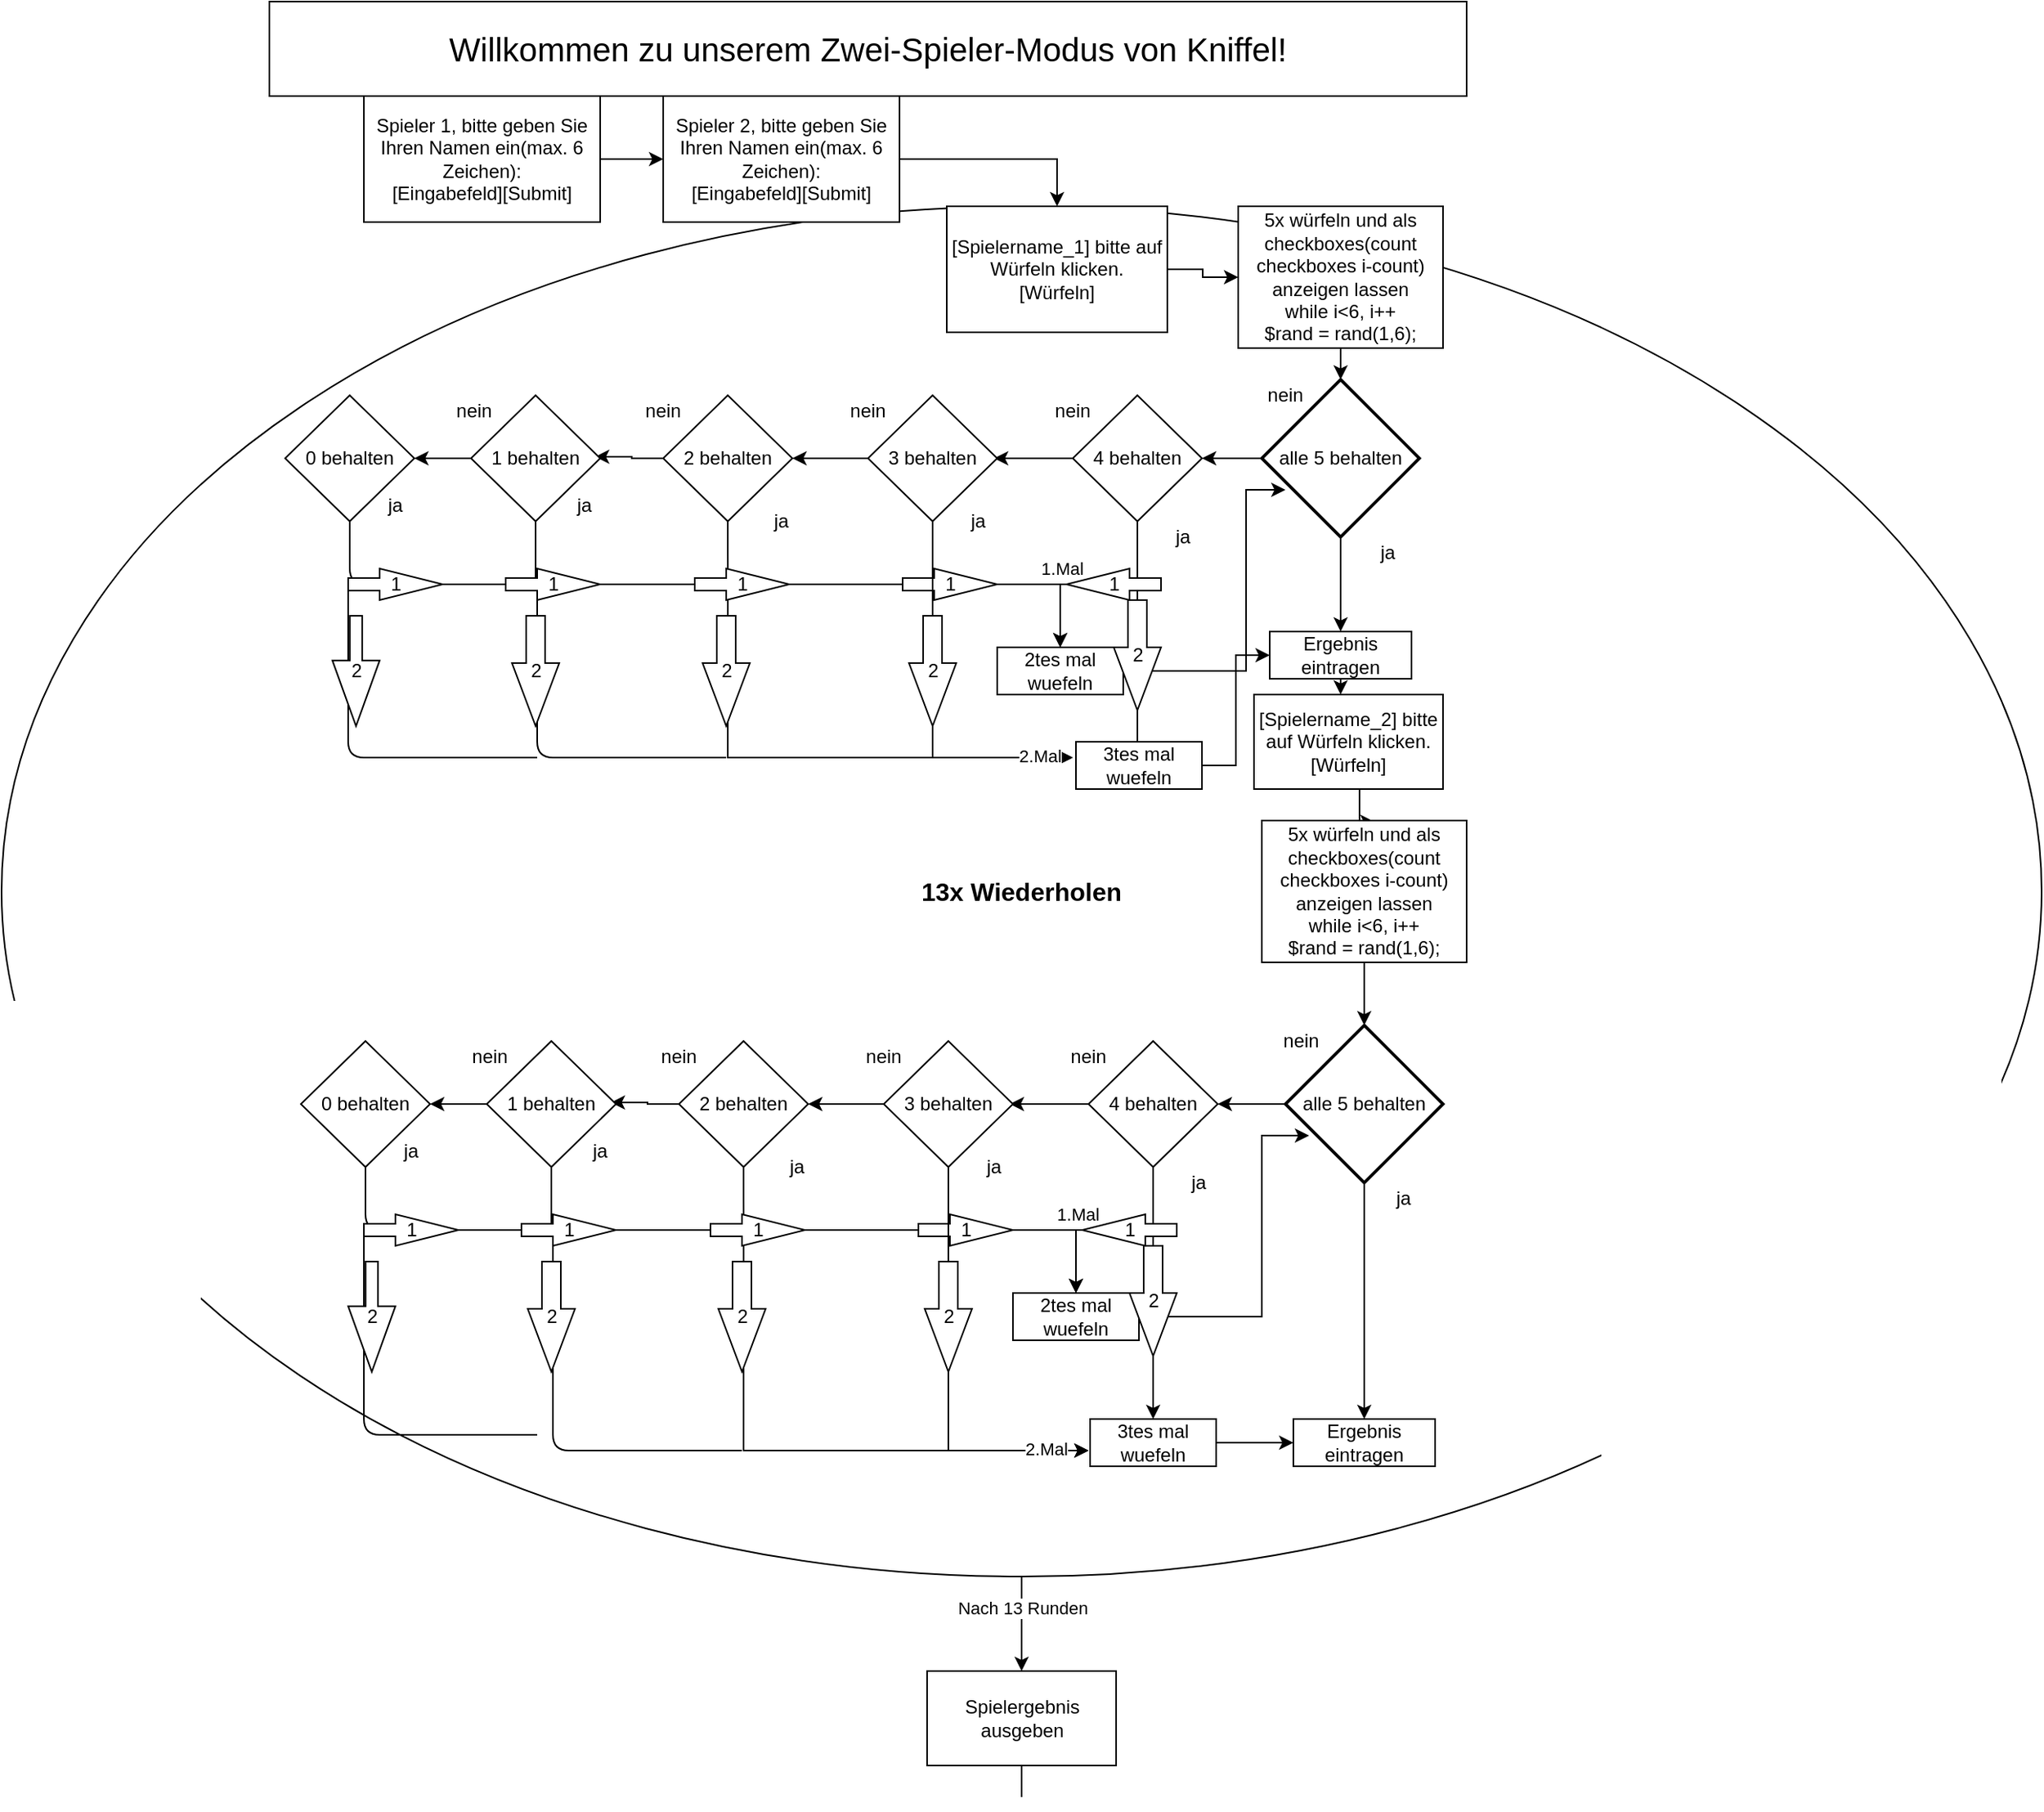 <mxfile version="14.9.8" type="github">
  <diagram id="wAZXbF86A8Iv9FGVnSBs" name="Page-1">
    <mxGraphModel dx="4927" dy="2147" grid="1" gridSize="10" guides="1" tooltips="1" connect="1" arrows="1" fold="1" page="1" pageScale="1" pageWidth="827" pageHeight="1169" math="0" shadow="0">
      <root>
        <mxCell id="0" />
        <mxCell id="1" parent="0" />
        <mxCell id="6oL-gltLmqDRYYV_qeJP-100" style="edgeStyle=orthogonalEdgeStyle;rounded=0;orthogonalLoop=1;jettySize=auto;html=1;startArrow=none;" edge="1" parent="1" source="6oL-gltLmqDRYYV_qeJP-102">
          <mxGeometry relative="1" as="geometry">
            <mxPoint x="517.5" y="1110" as="targetPoint" />
          </mxGeometry>
        </mxCell>
        <mxCell id="6oL-gltLmqDRYYV_qeJP-108" style="edgeStyle=orthogonalEdgeStyle;rounded=0;orthogonalLoop=1;jettySize=auto;html=1;entryX=0.5;entryY=0;entryDx=0;entryDy=0;" edge="1" parent="1" source="6oL-gltLmqDRYYV_qeJP-99" target="6oL-gltLmqDRYYV_qeJP-102">
          <mxGeometry relative="1" as="geometry">
            <mxPoint x="517.5" y="1050" as="targetPoint" />
          </mxGeometry>
        </mxCell>
        <mxCell id="6oL-gltLmqDRYYV_qeJP-109" value="Nach 13 Runden" style="edgeLabel;html=1;align=center;verticalAlign=middle;resizable=0;points=[];" vertex="1" connectable="0" parent="6oL-gltLmqDRYYV_qeJP-108">
          <mxGeometry x="-0.346" relative="1" as="geometry">
            <mxPoint as="offset" />
          </mxGeometry>
        </mxCell>
        <mxCell id="6oL-gltLmqDRYYV_qeJP-99" value="&lt;b&gt;&lt;font style=&quot;font-size: 16px&quot;&gt;13x Wiederholen&lt;br&gt;&lt;/font&gt;&lt;/b&gt;" style="ellipse;whiteSpace=wrap;html=1;" vertex="1" parent="1">
          <mxGeometry x="-130" y="130" width="1295" height="870" as="geometry" />
        </mxCell>
        <mxCell id="6oL-gltLmqDRYYV_qeJP-10" style="edgeStyle=orthogonalEdgeStyle;rounded=0;orthogonalLoop=1;jettySize=auto;html=1;startArrow=none;" edge="1" parent="1">
          <mxGeometry relative="1" as="geometry">
            <mxPoint x="550" y="480" as="targetPoint" />
            <mxPoint x="331.034" y="380.0" as="sourcePoint" />
            <Array as="points">
              <mxPoint x="331" y="480" />
              <mxPoint x="550" y="480" />
            </Array>
          </mxGeometry>
        </mxCell>
        <mxCell id="b2wnUj130i5NKghQYgKf-1" value="&lt;font style=&quot;font-size: 21px&quot;&gt;Willkommen zu unserem Zwei-Spieler-Modus von Kniffel!&lt;br&gt;&lt;/font&gt;" style="rounded=0;whiteSpace=wrap;html=1;" parent="1" vertex="1">
          <mxGeometry x="40" width="760" height="60" as="geometry" />
        </mxCell>
        <mxCell id="x4FnQRz3IEwyLedNtvOf-2" style="edgeStyle=orthogonalEdgeStyle;rounded=0;orthogonalLoop=1;jettySize=auto;html=1;" parent="1" source="b2wnUj130i5NKghQYgKf-2" edge="1">
          <mxGeometry relative="1" as="geometry">
            <mxPoint x="290" y="100" as="targetPoint" />
          </mxGeometry>
        </mxCell>
        <mxCell id="b2wnUj130i5NKghQYgKf-2" value="Spieler 1, bitte geben Sie Ihren Namen ein(max. 6 Zeichen):&lt;br&gt;[Eingabefeld][Submit]" style="rounded=0;whiteSpace=wrap;html=1;" parent="1" vertex="1">
          <mxGeometry x="100" y="60" width="150" height="80" as="geometry" />
        </mxCell>
        <mxCell id="6oL-gltLmqDRYYV_qeJP-105" style="edgeStyle=orthogonalEdgeStyle;rounded=0;orthogonalLoop=1;jettySize=auto;html=1;entryX=0.5;entryY=0;entryDx=0;entryDy=0;" edge="1" parent="1" source="x4FnQRz3IEwyLedNtvOf-4" target="x4FnQRz3IEwyLedNtvOf-6">
          <mxGeometry relative="1" as="geometry" />
        </mxCell>
        <mxCell id="x4FnQRz3IEwyLedNtvOf-4" value="Spieler 2, bitte geben Sie Ihren Namen ein(max. 6 Zeichen):&lt;br&gt;[Eingabefeld][Submit]" style="rounded=0;whiteSpace=wrap;html=1;" parent="1" vertex="1">
          <mxGeometry x="290" y="60" width="150" height="80" as="geometry" />
        </mxCell>
        <mxCell id="6oL-gltLmqDRYYV_qeJP-104" style="edgeStyle=orthogonalEdgeStyle;rounded=0;orthogonalLoop=1;jettySize=auto;html=1;entryX=0;entryY=0.5;entryDx=0;entryDy=0;" edge="1" parent="1" source="x4FnQRz3IEwyLedNtvOf-6" target="x4FnQRz3IEwyLedNtvOf-11">
          <mxGeometry relative="1" as="geometry" />
        </mxCell>
        <mxCell id="x4FnQRz3IEwyLedNtvOf-6" value="[Spielername_1] bitte auf Würfeln klicken.&lt;br&gt;[Würfeln]" style="rounded=0;whiteSpace=wrap;html=1;" parent="1" vertex="1">
          <mxGeometry x="470" y="130" width="140" height="80" as="geometry" />
        </mxCell>
        <mxCell id="x4FnQRz3IEwyLedNtvOf-12" value="1.Wurf" style="edgeStyle=orthogonalEdgeStyle;rounded=0;orthogonalLoop=1;jettySize=auto;html=1;" parent="1" source="x4FnQRz3IEwyLedNtvOf-11" edge="1">
          <mxGeometry relative="1" as="geometry">
            <mxPoint x="725" y="180.0" as="targetPoint" />
            <Array as="points">
              <mxPoint x="725" y="150" />
              <mxPoint x="725" y="150" />
            </Array>
          </mxGeometry>
        </mxCell>
        <mxCell id="6oL-gltLmqDRYYV_qeJP-96" style="edgeStyle=orthogonalEdgeStyle;rounded=0;orthogonalLoop=1;jettySize=auto;html=1;entryX=0.5;entryY=0;entryDx=0;entryDy=0;entryPerimeter=0;" edge="1" parent="1" source="x4FnQRz3IEwyLedNtvOf-11" target="x4FnQRz3IEwyLedNtvOf-13">
          <mxGeometry relative="1" as="geometry" />
        </mxCell>
        <mxCell id="x4FnQRz3IEwyLedNtvOf-11" value="&lt;div&gt;5x würfeln und als checkboxes(count checkboxes i-count) anzeigen lassen&lt;/div&gt;&lt;div&gt;while i&amp;lt;6, i++&lt;br&gt;&lt;/div&gt;$rand = rand(1,6);" style="rounded=0;whiteSpace=wrap;html=1;" parent="1" vertex="1">
          <mxGeometry x="655" y="130" width="130" height="90" as="geometry" />
        </mxCell>
        <mxCell id="x4FnQRz3IEwyLedNtvOf-21" style="edgeStyle=orthogonalEdgeStyle;rounded=0;orthogonalLoop=1;jettySize=auto;html=1;" parent="1" source="x4FnQRz3IEwyLedNtvOf-13" target="x4FnQRz3IEwyLedNtvOf-22" edge="1">
          <mxGeometry relative="1" as="geometry">
            <mxPoint x="630" y="290" as="targetPoint" />
          </mxGeometry>
        </mxCell>
        <mxCell id="x4FnQRz3IEwyLedNtvOf-58" style="edgeStyle=orthogonalEdgeStyle;rounded=0;orthogonalLoop=1;jettySize=auto;html=1;entryX=0.5;entryY=0;entryDx=0;entryDy=0;" parent="1" source="x4FnQRz3IEwyLedNtvOf-13" target="x4FnQRz3IEwyLedNtvOf-17" edge="1">
          <mxGeometry relative="1" as="geometry" />
        </mxCell>
        <mxCell id="x4FnQRz3IEwyLedNtvOf-13" value="alle 5 behalten" style="strokeWidth=2;html=1;shape=mxgraph.flowchart.decision;whiteSpace=wrap;" parent="1" vertex="1">
          <mxGeometry x="670" y="240" width="100" height="100" as="geometry" />
        </mxCell>
        <mxCell id="x4FnQRz3IEwyLedNtvOf-23" style="edgeStyle=orthogonalEdgeStyle;rounded=0;orthogonalLoop=1;jettySize=auto;html=1;" parent="1" source="x4FnQRz3IEwyLedNtvOf-17" target="x4FnQRz3IEwyLedNtvOf-24" edge="1">
          <mxGeometry relative="1" as="geometry">
            <mxPoint x="725" y="480" as="targetPoint" />
            <Array as="points">
              <mxPoint x="725" y="470" />
              <mxPoint x="725" y="470" />
            </Array>
          </mxGeometry>
        </mxCell>
        <mxCell id="x4FnQRz3IEwyLedNtvOf-17" value="Ergebnis eintragen" style="rounded=0;whiteSpace=wrap;html=1;" parent="1" vertex="1">
          <mxGeometry x="675" y="400" width="90" height="30" as="geometry" />
        </mxCell>
        <mxCell id="x4FnQRz3IEwyLedNtvOf-19" value="nein" style="text;html=1;strokeColor=none;fillColor=none;align=center;verticalAlign=middle;whiteSpace=wrap;rounded=0;" parent="1" vertex="1">
          <mxGeometry x="665" y="240" width="40" height="20" as="geometry" />
        </mxCell>
        <mxCell id="x4FnQRz3IEwyLedNtvOf-20" value="ja" style="text;html=1;strokeColor=none;fillColor=none;align=center;verticalAlign=middle;whiteSpace=wrap;rounded=0;" parent="1" vertex="1">
          <mxGeometry x="730" y="340" width="40" height="20" as="geometry" />
        </mxCell>
        <mxCell id="x4FnQRz3IEwyLedNtvOf-39" style="edgeStyle=orthogonalEdgeStyle;rounded=0;orthogonalLoop=1;jettySize=auto;html=1;" parent="1" source="x4FnQRz3IEwyLedNtvOf-22" edge="1">
          <mxGeometry relative="1" as="geometry">
            <mxPoint x="500" y="290" as="targetPoint" />
          </mxGeometry>
        </mxCell>
        <mxCell id="x4FnQRz3IEwyLedNtvOf-60" style="edgeStyle=orthogonalEdgeStyle;rounded=0;orthogonalLoop=1;jettySize=auto;html=1;entryX=0.5;entryY=0;entryDx=0;entryDy=0;" parent="1" source="x4FnQRz3IEwyLedNtvOf-22" target="x4FnQRz3IEwyLedNtvOf-26" edge="1">
          <mxGeometry relative="1" as="geometry" />
        </mxCell>
        <mxCell id="x4FnQRz3IEwyLedNtvOf-71" value="&lt;div&gt;1.Mal&lt;/div&gt;" style="edgeLabel;html=1;align=center;verticalAlign=middle;resizable=0;points=[];" parent="x4FnQRz3IEwyLedNtvOf-60" vertex="1" connectable="0">
          <mxGeometry x="0.214" y="-1" relative="1" as="geometry">
            <mxPoint x="-10" y="-9" as="offset" />
          </mxGeometry>
        </mxCell>
        <mxCell id="x4FnQRz3IEwyLedNtvOf-63" style="edgeStyle=orthogonalEdgeStyle;rounded=0;orthogonalLoop=1;jettySize=auto;html=1;startArrow=none;" parent="1" source="6oL-gltLmqDRYYV_qeJP-33" edge="1">
          <mxGeometry relative="1" as="geometry">
            <mxPoint x="591.0" y="490.0" as="targetPoint" />
          </mxGeometry>
        </mxCell>
        <mxCell id="x4FnQRz3IEwyLedNtvOf-22" value="4 behalten" style="rhombus;whiteSpace=wrap;html=1;" parent="1" vertex="1">
          <mxGeometry x="550" y="250" width="82" height="80" as="geometry" />
        </mxCell>
        <mxCell id="6oL-gltLmqDRYYV_qeJP-94" style="edgeStyle=orthogonalEdgeStyle;rounded=0;orthogonalLoop=1;jettySize=auto;html=1;entryX=0.55;entryY=0.008;entryDx=0;entryDy=0;entryPerimeter=0;" edge="1" parent="1" source="x4FnQRz3IEwyLedNtvOf-24" target="6oL-gltLmqDRYYV_qeJP-93">
          <mxGeometry relative="1" as="geometry">
            <Array as="points">
              <mxPoint x="732" y="471" />
            </Array>
          </mxGeometry>
        </mxCell>
        <mxCell id="x4FnQRz3IEwyLedNtvOf-24" value="[Spielername_2] bitte auf Würfeln klicken.&lt;br&gt;[Würfeln]" style="rounded=0;whiteSpace=wrap;html=1;" parent="1" vertex="1">
          <mxGeometry x="665" y="440" width="120" height="60" as="geometry" />
        </mxCell>
        <mxCell id="x4FnQRz3IEwyLedNtvOf-25" value="ja" style="text;html=1;strokeColor=none;fillColor=none;align=center;verticalAlign=middle;whiteSpace=wrap;rounded=0;" parent="1" vertex="1">
          <mxGeometry x="600" y="330" width="40" height="20" as="geometry" />
        </mxCell>
        <mxCell id="x4FnQRz3IEwyLedNtvOf-38" value="nein" style="text;html=1;strokeColor=none;fillColor=none;align=center;verticalAlign=middle;whiteSpace=wrap;rounded=0;" parent="1" vertex="1">
          <mxGeometry x="530" y="250" width="40" height="20" as="geometry" />
        </mxCell>
        <mxCell id="x4FnQRz3IEwyLedNtvOf-44" style="edgeStyle=orthogonalEdgeStyle;rounded=0;orthogonalLoop=1;jettySize=auto;html=1;entryX=1;entryY=0.5;entryDx=0;entryDy=0;" parent="1" source="x4FnQRz3IEwyLedNtvOf-40" target="x4FnQRz3IEwyLedNtvOf-41" edge="1">
          <mxGeometry relative="1" as="geometry" />
        </mxCell>
        <mxCell id="x4FnQRz3IEwyLedNtvOf-68" value="" style="edgeStyle=orthogonalEdgeStyle;rounded=0;orthogonalLoop=1;jettySize=auto;html=1;entryX=0.5;entryY=0;entryDx=0;entryDy=0;" parent="1" source="x4FnQRz3IEwyLedNtvOf-40" target="x4FnQRz3IEwyLedNtvOf-26" edge="1">
          <mxGeometry relative="1" as="geometry" />
        </mxCell>
        <mxCell id="x4FnQRz3IEwyLedNtvOf-69" style="edgeStyle=orthogonalEdgeStyle;rounded=0;orthogonalLoop=1;jettySize=auto;html=1;startArrow=none;" parent="1" source="6oL-gltLmqDRYYV_qeJP-32" edge="1">
          <mxGeometry relative="1" as="geometry">
            <mxPoint x="550" y="480" as="targetPoint" />
            <Array as="points">
              <mxPoint x="461" y="480" />
              <mxPoint x="550" y="480" />
            </Array>
          </mxGeometry>
        </mxCell>
        <mxCell id="6oL-gltLmqDRYYV_qeJP-26" value="&lt;div&gt;2.Mal&lt;/div&gt;" style="edgeLabel;html=1;align=center;verticalAlign=middle;resizable=0;points=[];" vertex="1" connectable="0" parent="x4FnQRz3IEwyLedNtvOf-69">
          <mxGeometry x="0.61" y="1" relative="1" as="geometry">
            <mxPoint as="offset" />
          </mxGeometry>
        </mxCell>
        <mxCell id="x4FnQRz3IEwyLedNtvOf-40" value="3 behalten" style="rhombus;whiteSpace=wrap;html=1;" parent="1" vertex="1">
          <mxGeometry x="420" y="250" width="82" height="80" as="geometry" />
        </mxCell>
        <mxCell id="x4FnQRz3IEwyLedNtvOf-45" style="edgeStyle=orthogonalEdgeStyle;rounded=0;orthogonalLoop=1;jettySize=auto;html=1;entryX=0.96;entryY=0.488;entryDx=0;entryDy=0;entryPerimeter=0;" parent="1" source="x4FnQRz3IEwyLedNtvOf-41" target="x4FnQRz3IEwyLedNtvOf-42" edge="1">
          <mxGeometry relative="1" as="geometry">
            <Array as="points">
              <mxPoint x="270" y="290" />
              <mxPoint x="270" y="289" />
            </Array>
          </mxGeometry>
        </mxCell>
        <mxCell id="6oL-gltLmqDRYYV_qeJP-3" style="edgeStyle=orthogonalEdgeStyle;rounded=0;orthogonalLoop=1;jettySize=auto;html=1;startArrow=none;" edge="1" parent="1" source="6oL-gltLmqDRYYV_qeJP-16">
          <mxGeometry relative="1" as="geometry">
            <mxPoint x="480" y="370" as="targetPoint" />
            <Array as="points">
              <mxPoint x="331" y="370" />
            </Array>
          </mxGeometry>
        </mxCell>
        <mxCell id="x4FnQRz3IEwyLedNtvOf-41" value="2 behalten" style="rhombus;whiteSpace=wrap;html=1;" parent="1" vertex="1">
          <mxGeometry x="290" y="250" width="82" height="80" as="geometry" />
        </mxCell>
        <mxCell id="x4FnQRz3IEwyLedNtvOf-46" style="edgeStyle=orthogonalEdgeStyle;rounded=0;orthogonalLoop=1;jettySize=auto;html=1;entryX=1;entryY=0.5;entryDx=0;entryDy=0;" parent="1" source="x4FnQRz3IEwyLedNtvOf-42" target="x4FnQRz3IEwyLedNtvOf-43" edge="1">
          <mxGeometry relative="1" as="geometry" />
        </mxCell>
        <mxCell id="x4FnQRz3IEwyLedNtvOf-42" value="1 behalten" style="rhombus;whiteSpace=wrap;html=1;" parent="1" vertex="1">
          <mxGeometry x="168" y="250" width="82" height="80" as="geometry" />
        </mxCell>
        <mxCell id="x4FnQRz3IEwyLedNtvOf-43" value="0 behalten" style="rhombus;whiteSpace=wrap;html=1;" parent="1" vertex="1">
          <mxGeometry x="50" y="250" width="82" height="80" as="geometry" />
        </mxCell>
        <mxCell id="x4FnQRz3IEwyLedNtvOf-47" value="ja" style="text;html=1;strokeColor=none;fillColor=none;align=center;verticalAlign=middle;whiteSpace=wrap;rounded=0;" parent="1" vertex="1">
          <mxGeometry x="470" y="320" width="40" height="20" as="geometry" />
        </mxCell>
        <mxCell id="x4FnQRz3IEwyLedNtvOf-48" value="nein" style="text;html=1;strokeColor=none;fillColor=none;align=center;verticalAlign=middle;whiteSpace=wrap;rounded=0;" parent="1" vertex="1">
          <mxGeometry x="400" y="250" width="40" height="20" as="geometry" />
        </mxCell>
        <mxCell id="x4FnQRz3IEwyLedNtvOf-49" value="nein" style="text;html=1;strokeColor=none;fillColor=none;align=center;verticalAlign=middle;whiteSpace=wrap;rounded=0;" parent="1" vertex="1">
          <mxGeometry x="270" y="250" width="40" height="20" as="geometry" />
        </mxCell>
        <mxCell id="x4FnQRz3IEwyLedNtvOf-50" value="nein" style="text;html=1;strokeColor=none;fillColor=none;align=center;verticalAlign=middle;whiteSpace=wrap;rounded=0;" parent="1" vertex="1">
          <mxGeometry x="150" y="250" width="40" height="20" as="geometry" />
        </mxCell>
        <mxCell id="x4FnQRz3IEwyLedNtvOf-61" style="edgeStyle=orthogonalEdgeStyle;rounded=0;orthogonalLoop=1;jettySize=auto;html=1;entryX=0.15;entryY=0.7;entryDx=0;entryDy=0;entryPerimeter=0;" parent="1" source="x4FnQRz3IEwyLedNtvOf-26" target="x4FnQRz3IEwyLedNtvOf-13" edge="1">
          <mxGeometry relative="1" as="geometry">
            <Array as="points">
              <mxPoint x="660" y="425" />
              <mxPoint x="660" y="310" />
            </Array>
          </mxGeometry>
        </mxCell>
        <mxCell id="x4FnQRz3IEwyLedNtvOf-26" value="2tes mal wuefeln" style="rounded=0;whiteSpace=wrap;html=1;" parent="1" vertex="1">
          <mxGeometry x="502" y="410" width="80" height="30" as="geometry" />
        </mxCell>
        <mxCell id="6oL-gltLmqDRYYV_qeJP-12" style="edgeStyle=orthogonalEdgeStyle;rounded=0;orthogonalLoop=1;jettySize=auto;html=1;entryX=0;entryY=0.5;entryDx=0;entryDy=0;" edge="1" parent="1" source="x4FnQRz3IEwyLedNtvOf-66" target="x4FnQRz3IEwyLedNtvOf-17">
          <mxGeometry relative="1" as="geometry" />
        </mxCell>
        <mxCell id="x4FnQRz3IEwyLedNtvOf-66" value="3tes mal wuefeln" style="rounded=0;whiteSpace=wrap;html=1;" parent="1" vertex="1">
          <mxGeometry x="552" y="470" width="80" height="30" as="geometry" />
        </mxCell>
        <mxCell id="6oL-gltLmqDRYYV_qeJP-4" value="ja" style="text;html=1;strokeColor=none;fillColor=none;align=center;verticalAlign=middle;whiteSpace=wrap;rounded=0;" vertex="1" parent="1">
          <mxGeometry x="345" y="320" width="40" height="20" as="geometry" />
        </mxCell>
        <mxCell id="6oL-gltLmqDRYYV_qeJP-5" value="ja" style="text;html=1;strokeColor=none;fillColor=none;align=center;verticalAlign=middle;whiteSpace=wrap;rounded=0;" vertex="1" parent="1">
          <mxGeometry x="220" y="310" width="40" height="20" as="geometry" />
        </mxCell>
        <mxCell id="6oL-gltLmqDRYYV_qeJP-6" value="ja" style="text;html=1;strokeColor=none;fillColor=none;align=center;verticalAlign=middle;whiteSpace=wrap;rounded=0;" vertex="1" parent="1">
          <mxGeometry x="100" y="310" width="40" height="20" as="geometry" />
        </mxCell>
        <mxCell id="6oL-gltLmqDRYYV_qeJP-8" style="edgeStyle=orthogonalEdgeStyle;rounded=0;orthogonalLoop=1;jettySize=auto;html=1;entryX=0;entryY=0.5;entryDx=10;entryDy=0;entryPerimeter=0;" edge="1" parent="1" source="x4FnQRz3IEwyLedNtvOf-42">
          <mxGeometry relative="1" as="geometry">
            <mxPoint x="321" y="370.0" as="targetPoint" />
            <Array as="points">
              <mxPoint x="209" y="370" />
            </Array>
          </mxGeometry>
        </mxCell>
        <mxCell id="6oL-gltLmqDRYYV_qeJP-15" value="" style="edgeStyle=orthogonalEdgeStyle;rounded=0;orthogonalLoop=1;jettySize=auto;html=1;endArrow=none;" edge="1" parent="1" source="x4FnQRz3IEwyLedNtvOf-41">
          <mxGeometry relative="1" as="geometry">
            <mxPoint x="331.034" y="360.0" as="targetPoint" />
            <mxPoint x="331.034" y="329.966" as="sourcePoint" />
            <Array as="points" />
          </mxGeometry>
        </mxCell>
        <mxCell id="6oL-gltLmqDRYYV_qeJP-16" value="1" style="html=1;shadow=0;dashed=0;align=center;verticalAlign=middle;shape=mxgraph.arrows2.arrow;dy=0.6;dx=40;notch=0;" vertex="1" parent="1">
          <mxGeometry x="310" y="360" width="60" height="20" as="geometry" />
        </mxCell>
        <mxCell id="6oL-gltLmqDRYYV_qeJP-18" value="1" style="html=1;shadow=0;dashed=0;align=center;verticalAlign=middle;shape=mxgraph.arrows2.arrow;dy=0.6;dx=40;notch=0;" vertex="1" parent="1">
          <mxGeometry x="442" y="360" width="60" height="20" as="geometry" />
        </mxCell>
        <mxCell id="6oL-gltLmqDRYYV_qeJP-22" value="" style="endArrow=none;html=1;entryX=0.5;entryY=1;entryDx=0;entryDy=0;" edge="1" parent="1" target="x4FnQRz3IEwyLedNtvOf-43">
          <mxGeometry width="50" height="50" relative="1" as="geometry">
            <mxPoint x="210" y="370" as="sourcePoint" />
            <mxPoint x="140" y="400" as="targetPoint" />
            <Array as="points">
              <mxPoint x="91" y="370" />
            </Array>
          </mxGeometry>
        </mxCell>
        <mxCell id="6oL-gltLmqDRYYV_qeJP-23" value="1" style="html=1;shadow=0;dashed=0;align=center;verticalAlign=middle;shape=mxgraph.arrows2.arrow;dy=0.6;dx=40;notch=0;" vertex="1" parent="1">
          <mxGeometry x="190" y="360" width="60" height="20" as="geometry" />
        </mxCell>
        <mxCell id="6oL-gltLmqDRYYV_qeJP-27" value="" style="endArrow=none;html=1;entryX=0;entryY=0;entryDx=20;entryDy=20;entryPerimeter=0;" edge="1" parent="1" target="6oL-gltLmqDRYYV_qeJP-23">
          <mxGeometry width="50" height="50" relative="1" as="geometry">
            <mxPoint x="330" y="480" as="sourcePoint" />
            <mxPoint x="330" y="420" as="targetPoint" />
            <Array as="points">
              <mxPoint x="270" y="480" />
              <mxPoint x="210" y="480" />
            </Array>
          </mxGeometry>
        </mxCell>
        <mxCell id="6oL-gltLmqDRYYV_qeJP-28" value="" style="endArrow=none;html=1;" edge="1" parent="1">
          <mxGeometry width="50" height="50" relative="1" as="geometry">
            <mxPoint x="210" y="480" as="sourcePoint" />
            <mxPoint x="90" y="370" as="targetPoint" />
            <Array as="points">
              <mxPoint x="90" y="480" />
            </Array>
          </mxGeometry>
        </mxCell>
        <mxCell id="6oL-gltLmqDRYYV_qeJP-29" value="1" style="html=1;shadow=0;dashed=0;align=center;verticalAlign=middle;shape=mxgraph.arrows2.arrow;dy=0.6;dx=40;notch=0;" vertex="1" parent="1">
          <mxGeometry x="90" y="360" width="60" height="20" as="geometry" />
        </mxCell>
        <mxCell id="6oL-gltLmqDRYYV_qeJP-30" value="2" style="html=1;shadow=0;dashed=0;align=center;verticalAlign=middle;shape=mxgraph.arrows2.arrow;dy=0.74;dx=41.66;direction=south;notch=0;" vertex="1" parent="1">
          <mxGeometry x="80" y="390" width="30" height="70" as="geometry" />
        </mxCell>
        <mxCell id="6oL-gltLmqDRYYV_qeJP-31" value="2" style="html=1;shadow=0;dashed=0;align=center;verticalAlign=middle;shape=mxgraph.arrows2.arrow;dy=0.6;dx=40;direction=south;notch=0;" vertex="1" parent="1">
          <mxGeometry x="194" y="390" width="30" height="70" as="geometry" />
        </mxCell>
        <mxCell id="6oL-gltLmqDRYYV_qeJP-33" value="2" style="html=1;shadow=0;dashed=0;align=center;verticalAlign=middle;shape=mxgraph.arrows2.arrow;dy=0.6;dx=40;direction=south;notch=0;" vertex="1" parent="1">
          <mxGeometry x="576" y="380" width="30" height="70" as="geometry" />
        </mxCell>
        <mxCell id="6oL-gltLmqDRYYV_qeJP-34" value="" style="edgeStyle=orthogonalEdgeStyle;rounded=0;orthogonalLoop=1;jettySize=auto;html=1;endArrow=none;" edge="1" parent="1" source="x4FnQRz3IEwyLedNtvOf-22" target="6oL-gltLmqDRYYV_qeJP-33">
          <mxGeometry relative="1" as="geometry">
            <mxPoint x="591.0" y="490.0" as="targetPoint" />
            <mxPoint x="591.0" y="330.0" as="sourcePoint" />
          </mxGeometry>
        </mxCell>
        <mxCell id="6oL-gltLmqDRYYV_qeJP-32" value="2" style="html=1;shadow=0;dashed=0;align=center;verticalAlign=middle;shape=mxgraph.arrows2.arrow;dy=0.6;dx=40;direction=south;notch=0;" vertex="1" parent="1">
          <mxGeometry x="446" y="390" width="30" height="70" as="geometry" />
        </mxCell>
        <mxCell id="6oL-gltLmqDRYYV_qeJP-36" value="" style="edgeStyle=orthogonalEdgeStyle;rounded=0;orthogonalLoop=1;jettySize=auto;html=1;endArrow=none;" edge="1" parent="1" source="x4FnQRz3IEwyLedNtvOf-40" target="6oL-gltLmqDRYYV_qeJP-32">
          <mxGeometry relative="1" as="geometry">
            <mxPoint x="550" y="510.0" as="targetPoint" />
            <Array as="points" />
            <mxPoint x="461.034" y="329.966" as="sourcePoint" />
          </mxGeometry>
        </mxCell>
        <mxCell id="6oL-gltLmqDRYYV_qeJP-38" value="2" style="html=1;shadow=0;dashed=0;align=center;verticalAlign=middle;shape=mxgraph.arrows2.arrow;dy=0.6;dx=40;direction=south;notch=0;" vertex="1" parent="1">
          <mxGeometry x="315" y="390" width="30" height="70" as="geometry" />
        </mxCell>
        <mxCell id="6oL-gltLmqDRYYV_qeJP-39" value="1" style="html=1;shadow=0;dashed=0;align=center;verticalAlign=middle;shape=mxgraph.arrows2.arrow;dy=0.6;dx=40;flipH=1;notch=0;" vertex="1" parent="1">
          <mxGeometry x="546" y="360" width="60" height="20" as="geometry" />
        </mxCell>
        <mxCell id="6oL-gltLmqDRYYV_qeJP-40" style="edgeStyle=orthogonalEdgeStyle;rounded=0;orthogonalLoop=1;jettySize=auto;html=1;startArrow=none;" edge="1" parent="1">
          <mxGeometry relative="1" as="geometry">
            <mxPoint x="560" y="920.0" as="targetPoint" />
            <mxPoint x="341.034" y="790.0" as="sourcePoint" />
            <Array as="points">
              <mxPoint x="341" y="920" />
            </Array>
          </mxGeometry>
        </mxCell>
        <mxCell id="6oL-gltLmqDRYYV_qeJP-41" style="edgeStyle=orthogonalEdgeStyle;rounded=0;orthogonalLoop=1;jettySize=auto;html=1;" edge="1" parent="1" source="6oL-gltLmqDRYYV_qeJP-43" target="6oL-gltLmqDRYYV_qeJP-51">
          <mxGeometry relative="1" as="geometry">
            <mxPoint x="640" y="700" as="targetPoint" />
          </mxGeometry>
        </mxCell>
        <mxCell id="6oL-gltLmqDRYYV_qeJP-42" style="edgeStyle=orthogonalEdgeStyle;rounded=0;orthogonalLoop=1;jettySize=auto;html=1;entryX=0.5;entryY=0;entryDx=0;entryDy=0;" edge="1" parent="1" source="6oL-gltLmqDRYYV_qeJP-43" target="6oL-gltLmqDRYYV_qeJP-44">
          <mxGeometry relative="1" as="geometry" />
        </mxCell>
        <mxCell id="6oL-gltLmqDRYYV_qeJP-43" value="alle 5 behalten" style="strokeWidth=2;html=1;shape=mxgraph.flowchart.decision;whiteSpace=wrap;" vertex="1" parent="1">
          <mxGeometry x="685" y="650" width="100" height="100" as="geometry" />
        </mxCell>
        <mxCell id="6oL-gltLmqDRYYV_qeJP-44" value="Ergebnis eintragen" style="rounded=0;whiteSpace=wrap;html=1;" vertex="1" parent="1">
          <mxGeometry x="690" y="900" width="90" height="30" as="geometry" />
        </mxCell>
        <mxCell id="6oL-gltLmqDRYYV_qeJP-45" value="nein" style="text;html=1;strokeColor=none;fillColor=none;align=center;verticalAlign=middle;whiteSpace=wrap;rounded=0;" vertex="1" parent="1">
          <mxGeometry x="675" y="650" width="40" height="20" as="geometry" />
        </mxCell>
        <mxCell id="6oL-gltLmqDRYYV_qeJP-46" value="ja" style="text;html=1;strokeColor=none;fillColor=none;align=center;verticalAlign=middle;whiteSpace=wrap;rounded=0;" vertex="1" parent="1">
          <mxGeometry x="740" y="750" width="40" height="20" as="geometry" />
        </mxCell>
        <mxCell id="6oL-gltLmqDRYYV_qeJP-47" style="edgeStyle=orthogonalEdgeStyle;rounded=0;orthogonalLoop=1;jettySize=auto;html=1;" edge="1" parent="1" source="6oL-gltLmqDRYYV_qeJP-51">
          <mxGeometry relative="1" as="geometry">
            <mxPoint x="510" y="700" as="targetPoint" />
          </mxGeometry>
        </mxCell>
        <mxCell id="6oL-gltLmqDRYYV_qeJP-48" style="edgeStyle=orthogonalEdgeStyle;rounded=0;orthogonalLoop=1;jettySize=auto;html=1;entryX=0.5;entryY=0;entryDx=0;entryDy=0;" edge="1" parent="1" source="6oL-gltLmqDRYYV_qeJP-51" target="6oL-gltLmqDRYYV_qeJP-70">
          <mxGeometry relative="1" as="geometry" />
        </mxCell>
        <mxCell id="6oL-gltLmqDRYYV_qeJP-49" value="&lt;div&gt;1.Mal&lt;/div&gt;" style="edgeLabel;html=1;align=center;verticalAlign=middle;resizable=0;points=[];" vertex="1" connectable="0" parent="6oL-gltLmqDRYYV_qeJP-48">
          <mxGeometry x="0.214" y="-1" relative="1" as="geometry">
            <mxPoint x="-10" y="-9" as="offset" />
          </mxGeometry>
        </mxCell>
        <mxCell id="6oL-gltLmqDRYYV_qeJP-50" style="edgeStyle=orthogonalEdgeStyle;rounded=0;orthogonalLoop=1;jettySize=auto;html=1;startArrow=none;" edge="1" parent="1" source="6oL-gltLmqDRYYV_qeJP-87">
          <mxGeometry relative="1" as="geometry">
            <mxPoint x="601.0" y="900.0" as="targetPoint" />
          </mxGeometry>
        </mxCell>
        <mxCell id="6oL-gltLmqDRYYV_qeJP-51" value="4 behalten" style="rhombus;whiteSpace=wrap;html=1;" vertex="1" parent="1">
          <mxGeometry x="560" y="660" width="82" height="80" as="geometry" />
        </mxCell>
        <mxCell id="6oL-gltLmqDRYYV_qeJP-52" value="ja" style="text;html=1;strokeColor=none;fillColor=none;align=center;verticalAlign=middle;whiteSpace=wrap;rounded=0;" vertex="1" parent="1">
          <mxGeometry x="610" y="740" width="40" height="20" as="geometry" />
        </mxCell>
        <mxCell id="6oL-gltLmqDRYYV_qeJP-53" value="nein" style="text;html=1;strokeColor=none;fillColor=none;align=center;verticalAlign=middle;whiteSpace=wrap;rounded=0;" vertex="1" parent="1">
          <mxGeometry x="540" y="660" width="40" height="20" as="geometry" />
        </mxCell>
        <mxCell id="6oL-gltLmqDRYYV_qeJP-54" style="edgeStyle=orthogonalEdgeStyle;rounded=0;orthogonalLoop=1;jettySize=auto;html=1;entryX=1;entryY=0.5;entryDx=0;entryDy=0;" edge="1" parent="1" source="6oL-gltLmqDRYYV_qeJP-58" target="6oL-gltLmqDRYYV_qeJP-61">
          <mxGeometry relative="1" as="geometry" />
        </mxCell>
        <mxCell id="6oL-gltLmqDRYYV_qeJP-55" value="" style="edgeStyle=orthogonalEdgeStyle;rounded=0;orthogonalLoop=1;jettySize=auto;html=1;entryX=0.5;entryY=0;entryDx=0;entryDy=0;" edge="1" parent="1" source="6oL-gltLmqDRYYV_qeJP-58" target="6oL-gltLmqDRYYV_qeJP-70">
          <mxGeometry relative="1" as="geometry" />
        </mxCell>
        <mxCell id="6oL-gltLmqDRYYV_qeJP-56" style="edgeStyle=orthogonalEdgeStyle;rounded=0;orthogonalLoop=1;jettySize=auto;html=1;startArrow=none;" edge="1" parent="1" source="6oL-gltLmqDRYYV_qeJP-89">
          <mxGeometry relative="1" as="geometry">
            <mxPoint x="560" y="920.0" as="targetPoint" />
            <Array as="points">
              <mxPoint x="471" y="920" />
            </Array>
          </mxGeometry>
        </mxCell>
        <mxCell id="6oL-gltLmqDRYYV_qeJP-57" value="&lt;div&gt;2.Mal&lt;/div&gt;" style="edgeLabel;html=1;align=center;verticalAlign=middle;resizable=0;points=[];" vertex="1" connectable="0" parent="6oL-gltLmqDRYYV_qeJP-56">
          <mxGeometry x="0.61" y="1" relative="1" as="geometry">
            <mxPoint as="offset" />
          </mxGeometry>
        </mxCell>
        <mxCell id="6oL-gltLmqDRYYV_qeJP-58" value="3 behalten" style="rhombus;whiteSpace=wrap;html=1;" vertex="1" parent="1">
          <mxGeometry x="430" y="660" width="82" height="80" as="geometry" />
        </mxCell>
        <mxCell id="6oL-gltLmqDRYYV_qeJP-59" style="edgeStyle=orthogonalEdgeStyle;rounded=0;orthogonalLoop=1;jettySize=auto;html=1;entryX=0.96;entryY=0.488;entryDx=0;entryDy=0;entryPerimeter=0;" edge="1" parent="1" source="6oL-gltLmqDRYYV_qeJP-61" target="6oL-gltLmqDRYYV_qeJP-63">
          <mxGeometry relative="1" as="geometry">
            <Array as="points">
              <mxPoint x="280" y="700" />
              <mxPoint x="280" y="699" />
            </Array>
          </mxGeometry>
        </mxCell>
        <mxCell id="6oL-gltLmqDRYYV_qeJP-60" style="edgeStyle=orthogonalEdgeStyle;rounded=0;orthogonalLoop=1;jettySize=auto;html=1;startArrow=none;" edge="1" parent="1" source="6oL-gltLmqDRYYV_qeJP-78">
          <mxGeometry relative="1" as="geometry">
            <mxPoint x="490" y="780.0" as="targetPoint" />
            <Array as="points">
              <mxPoint x="341" y="780" />
            </Array>
          </mxGeometry>
        </mxCell>
        <mxCell id="6oL-gltLmqDRYYV_qeJP-61" value="2 behalten" style="rhombus;whiteSpace=wrap;html=1;" vertex="1" parent="1">
          <mxGeometry x="300" y="660" width="82" height="80" as="geometry" />
        </mxCell>
        <mxCell id="6oL-gltLmqDRYYV_qeJP-62" style="edgeStyle=orthogonalEdgeStyle;rounded=0;orthogonalLoop=1;jettySize=auto;html=1;entryX=1;entryY=0.5;entryDx=0;entryDy=0;" edge="1" parent="1" source="6oL-gltLmqDRYYV_qeJP-63" target="6oL-gltLmqDRYYV_qeJP-64">
          <mxGeometry relative="1" as="geometry" />
        </mxCell>
        <mxCell id="6oL-gltLmqDRYYV_qeJP-63" value="1 behalten" style="rhombus;whiteSpace=wrap;html=1;" vertex="1" parent="1">
          <mxGeometry x="178" y="660" width="82" height="80" as="geometry" />
        </mxCell>
        <mxCell id="6oL-gltLmqDRYYV_qeJP-64" value="0 behalten" style="rhombus;whiteSpace=wrap;html=1;" vertex="1" parent="1">
          <mxGeometry x="60" y="660" width="82" height="80" as="geometry" />
        </mxCell>
        <mxCell id="6oL-gltLmqDRYYV_qeJP-65" value="ja" style="text;html=1;strokeColor=none;fillColor=none;align=center;verticalAlign=middle;whiteSpace=wrap;rounded=0;" vertex="1" parent="1">
          <mxGeometry x="480" y="730" width="40" height="20" as="geometry" />
        </mxCell>
        <mxCell id="6oL-gltLmqDRYYV_qeJP-66" value="nein" style="text;html=1;strokeColor=none;fillColor=none;align=center;verticalAlign=middle;whiteSpace=wrap;rounded=0;" vertex="1" parent="1">
          <mxGeometry x="410" y="660" width="40" height="20" as="geometry" />
        </mxCell>
        <mxCell id="6oL-gltLmqDRYYV_qeJP-67" value="nein" style="text;html=1;strokeColor=none;fillColor=none;align=center;verticalAlign=middle;whiteSpace=wrap;rounded=0;" vertex="1" parent="1">
          <mxGeometry x="280" y="660" width="40" height="20" as="geometry" />
        </mxCell>
        <mxCell id="6oL-gltLmqDRYYV_qeJP-68" value="nein" style="text;html=1;strokeColor=none;fillColor=none;align=center;verticalAlign=middle;whiteSpace=wrap;rounded=0;" vertex="1" parent="1">
          <mxGeometry x="160" y="660" width="40" height="20" as="geometry" />
        </mxCell>
        <mxCell id="6oL-gltLmqDRYYV_qeJP-69" style="edgeStyle=orthogonalEdgeStyle;rounded=0;orthogonalLoop=1;jettySize=auto;html=1;entryX=0.15;entryY=0.7;entryDx=0;entryDy=0;entryPerimeter=0;" edge="1" parent="1" source="6oL-gltLmqDRYYV_qeJP-70" target="6oL-gltLmqDRYYV_qeJP-43">
          <mxGeometry relative="1" as="geometry">
            <Array as="points">
              <mxPoint x="670" y="835" />
              <mxPoint x="670" y="720" />
            </Array>
          </mxGeometry>
        </mxCell>
        <mxCell id="6oL-gltLmqDRYYV_qeJP-70" value="2tes mal wuefeln" style="rounded=0;whiteSpace=wrap;html=1;" vertex="1" parent="1">
          <mxGeometry x="512" y="820" width="80" height="30" as="geometry" />
        </mxCell>
        <mxCell id="6oL-gltLmqDRYYV_qeJP-71" style="edgeStyle=orthogonalEdgeStyle;rounded=0;orthogonalLoop=1;jettySize=auto;html=1;entryX=0;entryY=0.5;entryDx=0;entryDy=0;" edge="1" parent="1" source="6oL-gltLmqDRYYV_qeJP-72" target="6oL-gltLmqDRYYV_qeJP-44">
          <mxGeometry relative="1" as="geometry" />
        </mxCell>
        <mxCell id="6oL-gltLmqDRYYV_qeJP-72" value="3tes mal wuefeln" style="rounded=0;whiteSpace=wrap;html=1;" vertex="1" parent="1">
          <mxGeometry x="561" y="900" width="80" height="30" as="geometry" />
        </mxCell>
        <mxCell id="6oL-gltLmqDRYYV_qeJP-73" value="ja" style="text;html=1;strokeColor=none;fillColor=none;align=center;verticalAlign=middle;whiteSpace=wrap;rounded=0;" vertex="1" parent="1">
          <mxGeometry x="355" y="730" width="40" height="20" as="geometry" />
        </mxCell>
        <mxCell id="6oL-gltLmqDRYYV_qeJP-74" value="ja" style="text;html=1;strokeColor=none;fillColor=none;align=center;verticalAlign=middle;whiteSpace=wrap;rounded=0;" vertex="1" parent="1">
          <mxGeometry x="230" y="720" width="40" height="20" as="geometry" />
        </mxCell>
        <mxCell id="6oL-gltLmqDRYYV_qeJP-75" value="ja" style="text;html=1;strokeColor=none;fillColor=none;align=center;verticalAlign=middle;whiteSpace=wrap;rounded=0;" vertex="1" parent="1">
          <mxGeometry x="110" y="720" width="40" height="20" as="geometry" />
        </mxCell>
        <mxCell id="6oL-gltLmqDRYYV_qeJP-76" style="edgeStyle=orthogonalEdgeStyle;rounded=0;orthogonalLoop=1;jettySize=auto;html=1;entryX=0;entryY=0.5;entryDx=10;entryDy=0;entryPerimeter=0;" edge="1" parent="1" source="6oL-gltLmqDRYYV_qeJP-63">
          <mxGeometry relative="1" as="geometry">
            <mxPoint x="331" y="780.0" as="targetPoint" />
            <Array as="points">
              <mxPoint x="219" y="780" />
            </Array>
          </mxGeometry>
        </mxCell>
        <mxCell id="6oL-gltLmqDRYYV_qeJP-77" value="" style="edgeStyle=orthogonalEdgeStyle;rounded=0;orthogonalLoop=1;jettySize=auto;html=1;endArrow=none;" edge="1" parent="1" source="6oL-gltLmqDRYYV_qeJP-61">
          <mxGeometry relative="1" as="geometry">
            <mxPoint x="341.034" y="770.0" as="targetPoint" />
            <mxPoint x="341.034" y="739.966" as="sourcePoint" />
            <Array as="points" />
          </mxGeometry>
        </mxCell>
        <mxCell id="6oL-gltLmqDRYYV_qeJP-78" value="1" style="html=1;shadow=0;dashed=0;align=center;verticalAlign=middle;shape=mxgraph.arrows2.arrow;dy=0.6;dx=40;notch=0;" vertex="1" parent="1">
          <mxGeometry x="320" y="770" width="60" height="20" as="geometry" />
        </mxCell>
        <mxCell id="6oL-gltLmqDRYYV_qeJP-79" value="1" style="html=1;shadow=0;dashed=0;align=center;verticalAlign=middle;shape=mxgraph.arrows2.arrow;dy=0.6;dx=40;notch=0;" vertex="1" parent="1">
          <mxGeometry x="452" y="770" width="60" height="20" as="geometry" />
        </mxCell>
        <mxCell id="6oL-gltLmqDRYYV_qeJP-80" value="" style="endArrow=none;html=1;entryX=0.5;entryY=1;entryDx=0;entryDy=0;" edge="1" parent="1" target="6oL-gltLmqDRYYV_qeJP-64">
          <mxGeometry width="50" height="50" relative="1" as="geometry">
            <mxPoint x="220" y="780.0" as="sourcePoint" />
            <mxPoint x="150" y="810" as="targetPoint" />
            <Array as="points">
              <mxPoint x="101" y="780" />
            </Array>
          </mxGeometry>
        </mxCell>
        <mxCell id="6oL-gltLmqDRYYV_qeJP-81" value="1" style="html=1;shadow=0;dashed=0;align=center;verticalAlign=middle;shape=mxgraph.arrows2.arrow;dy=0.6;dx=40;notch=0;" vertex="1" parent="1">
          <mxGeometry x="200" y="770" width="60" height="20" as="geometry" />
        </mxCell>
        <mxCell id="6oL-gltLmqDRYYV_qeJP-82" value="" style="endArrow=none;html=1;entryX=0;entryY=0;entryDx=20;entryDy=20;entryPerimeter=0;" edge="1" parent="1" target="6oL-gltLmqDRYYV_qeJP-81">
          <mxGeometry width="50" height="50" relative="1" as="geometry">
            <mxPoint x="340" y="920.0" as="sourcePoint" />
            <mxPoint x="340" y="830" as="targetPoint" />
            <Array as="points">
              <mxPoint x="220" y="920" />
            </Array>
          </mxGeometry>
        </mxCell>
        <mxCell id="6oL-gltLmqDRYYV_qeJP-83" value="" style="endArrow=none;html=1;" edge="1" parent="1">
          <mxGeometry width="50" height="50" relative="1" as="geometry">
            <mxPoint x="210" y="910.0" as="sourcePoint" />
            <mxPoint x="100" y="780.0" as="targetPoint" />
            <Array as="points">
              <mxPoint x="160" y="910" />
              <mxPoint x="100" y="910" />
            </Array>
          </mxGeometry>
        </mxCell>
        <mxCell id="6oL-gltLmqDRYYV_qeJP-84" value="1" style="html=1;shadow=0;dashed=0;align=center;verticalAlign=middle;shape=mxgraph.arrows2.arrow;dy=0.6;dx=40;notch=0;" vertex="1" parent="1">
          <mxGeometry x="100" y="770" width="60" height="20" as="geometry" />
        </mxCell>
        <mxCell id="6oL-gltLmqDRYYV_qeJP-85" value="2" style="html=1;shadow=0;dashed=0;align=center;verticalAlign=middle;shape=mxgraph.arrows2.arrow;dy=0.74;dx=41.66;direction=south;notch=0;" vertex="1" parent="1">
          <mxGeometry x="90" y="800" width="30" height="70" as="geometry" />
        </mxCell>
        <mxCell id="6oL-gltLmqDRYYV_qeJP-86" value="2" style="html=1;shadow=0;dashed=0;align=center;verticalAlign=middle;shape=mxgraph.arrows2.arrow;dy=0.6;dx=40;direction=south;notch=0;" vertex="1" parent="1">
          <mxGeometry x="204" y="800" width="30" height="70" as="geometry" />
        </mxCell>
        <mxCell id="6oL-gltLmqDRYYV_qeJP-87" value="2" style="html=1;shadow=0;dashed=0;align=center;verticalAlign=middle;shape=mxgraph.arrows2.arrow;dy=0.6;dx=40;direction=south;notch=0;" vertex="1" parent="1">
          <mxGeometry x="586" y="790" width="30" height="70" as="geometry" />
        </mxCell>
        <mxCell id="6oL-gltLmqDRYYV_qeJP-88" value="" style="edgeStyle=orthogonalEdgeStyle;rounded=0;orthogonalLoop=1;jettySize=auto;html=1;endArrow=none;" edge="1" parent="1" source="6oL-gltLmqDRYYV_qeJP-51" target="6oL-gltLmqDRYYV_qeJP-87">
          <mxGeometry relative="1" as="geometry">
            <mxPoint x="601.0" y="900.0" as="targetPoint" />
            <mxPoint x="601.0" y="740.0" as="sourcePoint" />
          </mxGeometry>
        </mxCell>
        <mxCell id="6oL-gltLmqDRYYV_qeJP-89" value="2" style="html=1;shadow=0;dashed=0;align=center;verticalAlign=middle;shape=mxgraph.arrows2.arrow;dy=0.6;dx=40;direction=south;notch=0;" vertex="1" parent="1">
          <mxGeometry x="456" y="800" width="30" height="70" as="geometry" />
        </mxCell>
        <mxCell id="6oL-gltLmqDRYYV_qeJP-90" value="" style="edgeStyle=orthogonalEdgeStyle;rounded=0;orthogonalLoop=1;jettySize=auto;html=1;endArrow=none;" edge="1" parent="1" source="6oL-gltLmqDRYYV_qeJP-58" target="6oL-gltLmqDRYYV_qeJP-89">
          <mxGeometry relative="1" as="geometry">
            <mxPoint x="560" y="920.0" as="targetPoint" />
            <Array as="points" />
            <mxPoint x="471.034" y="739.966" as="sourcePoint" />
          </mxGeometry>
        </mxCell>
        <mxCell id="6oL-gltLmqDRYYV_qeJP-91" value="2" style="html=1;shadow=0;dashed=0;align=center;verticalAlign=middle;shape=mxgraph.arrows2.arrow;dy=0.6;dx=40;direction=south;notch=0;" vertex="1" parent="1">
          <mxGeometry x="325" y="800" width="30" height="70" as="geometry" />
        </mxCell>
        <mxCell id="6oL-gltLmqDRYYV_qeJP-92" value="1" style="html=1;shadow=0;dashed=0;align=center;verticalAlign=middle;shape=mxgraph.arrows2.arrow;dy=0.6;dx=40;flipH=1;notch=0;" vertex="1" parent="1">
          <mxGeometry x="556" y="770" width="60" height="20" as="geometry" />
        </mxCell>
        <mxCell id="6oL-gltLmqDRYYV_qeJP-103" style="edgeStyle=orthogonalEdgeStyle;rounded=0;orthogonalLoop=1;jettySize=auto;html=1;entryX=0.5;entryY=0;entryDx=0;entryDy=0;entryPerimeter=0;" edge="1" parent="1" source="6oL-gltLmqDRYYV_qeJP-93" target="6oL-gltLmqDRYYV_qeJP-43">
          <mxGeometry relative="1" as="geometry" />
        </mxCell>
        <mxCell id="6oL-gltLmqDRYYV_qeJP-93" value="&lt;div&gt;5x würfeln und als checkboxes(count checkboxes i-count) anzeigen lassen&lt;/div&gt;&lt;div&gt;while i&amp;lt;6, i++&lt;br&gt;&lt;/div&gt;$rand = rand(1,6);" style="rounded=0;whiteSpace=wrap;html=1;" vertex="1" parent="1">
          <mxGeometry x="670" y="520" width="130" height="90" as="geometry" />
        </mxCell>
        <mxCell id="6oL-gltLmqDRYYV_qeJP-102" value="Spielergebnis ausgeben" style="rounded=0;whiteSpace=wrap;html=1;" vertex="1" parent="1">
          <mxGeometry x="457.5" y="1060" width="120" height="60" as="geometry" />
        </mxCell>
      </root>
    </mxGraphModel>
  </diagram>
</mxfile>
